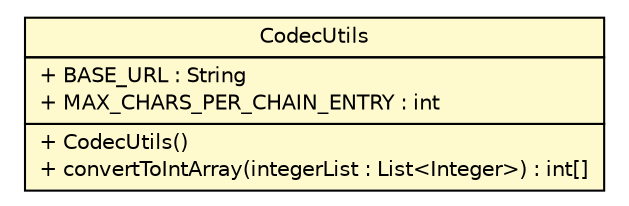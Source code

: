 #!/usr/local/bin/dot
#
# Class diagram 
# Generated by UMLGraph version R5_6 (http://www.umlgraph.org/)
#

digraph G {
	edge [fontname="Helvetica",fontsize=10,labelfontname="Helvetica",labelfontsize=10];
	node [fontname="Helvetica",fontsize=10,shape=plaintext];
	nodesep=0.25;
	ranksep=0.5;
	// org.rcsb.mmtf.utils.CodecUtils
	c606 [label=<<table title="org.rcsb.mmtf.utils.CodecUtils" border="0" cellborder="1" cellspacing="0" cellpadding="2" port="p" bgcolor="lemonChiffon" href="./CodecUtils.html">
		<tr><td><table border="0" cellspacing="0" cellpadding="1">
<tr><td align="center" balign="center"> CodecUtils </td></tr>
		</table></td></tr>
		<tr><td><table border="0" cellspacing="0" cellpadding="1">
<tr><td align="left" balign="left"> + BASE_URL : String </td></tr>
<tr><td align="left" balign="left"> + MAX_CHARS_PER_CHAIN_ENTRY : int </td></tr>
		</table></td></tr>
		<tr><td><table border="0" cellspacing="0" cellpadding="1">
<tr><td align="left" balign="left"> + CodecUtils() </td></tr>
<tr><td align="left" balign="left"> + convertToIntArray(integerList : List&lt;Integer&gt;) : int[] </td></tr>
		</table></td></tr>
		</table>>, URL="./CodecUtils.html", fontname="Helvetica", fontcolor="black", fontsize=10.0];
}

